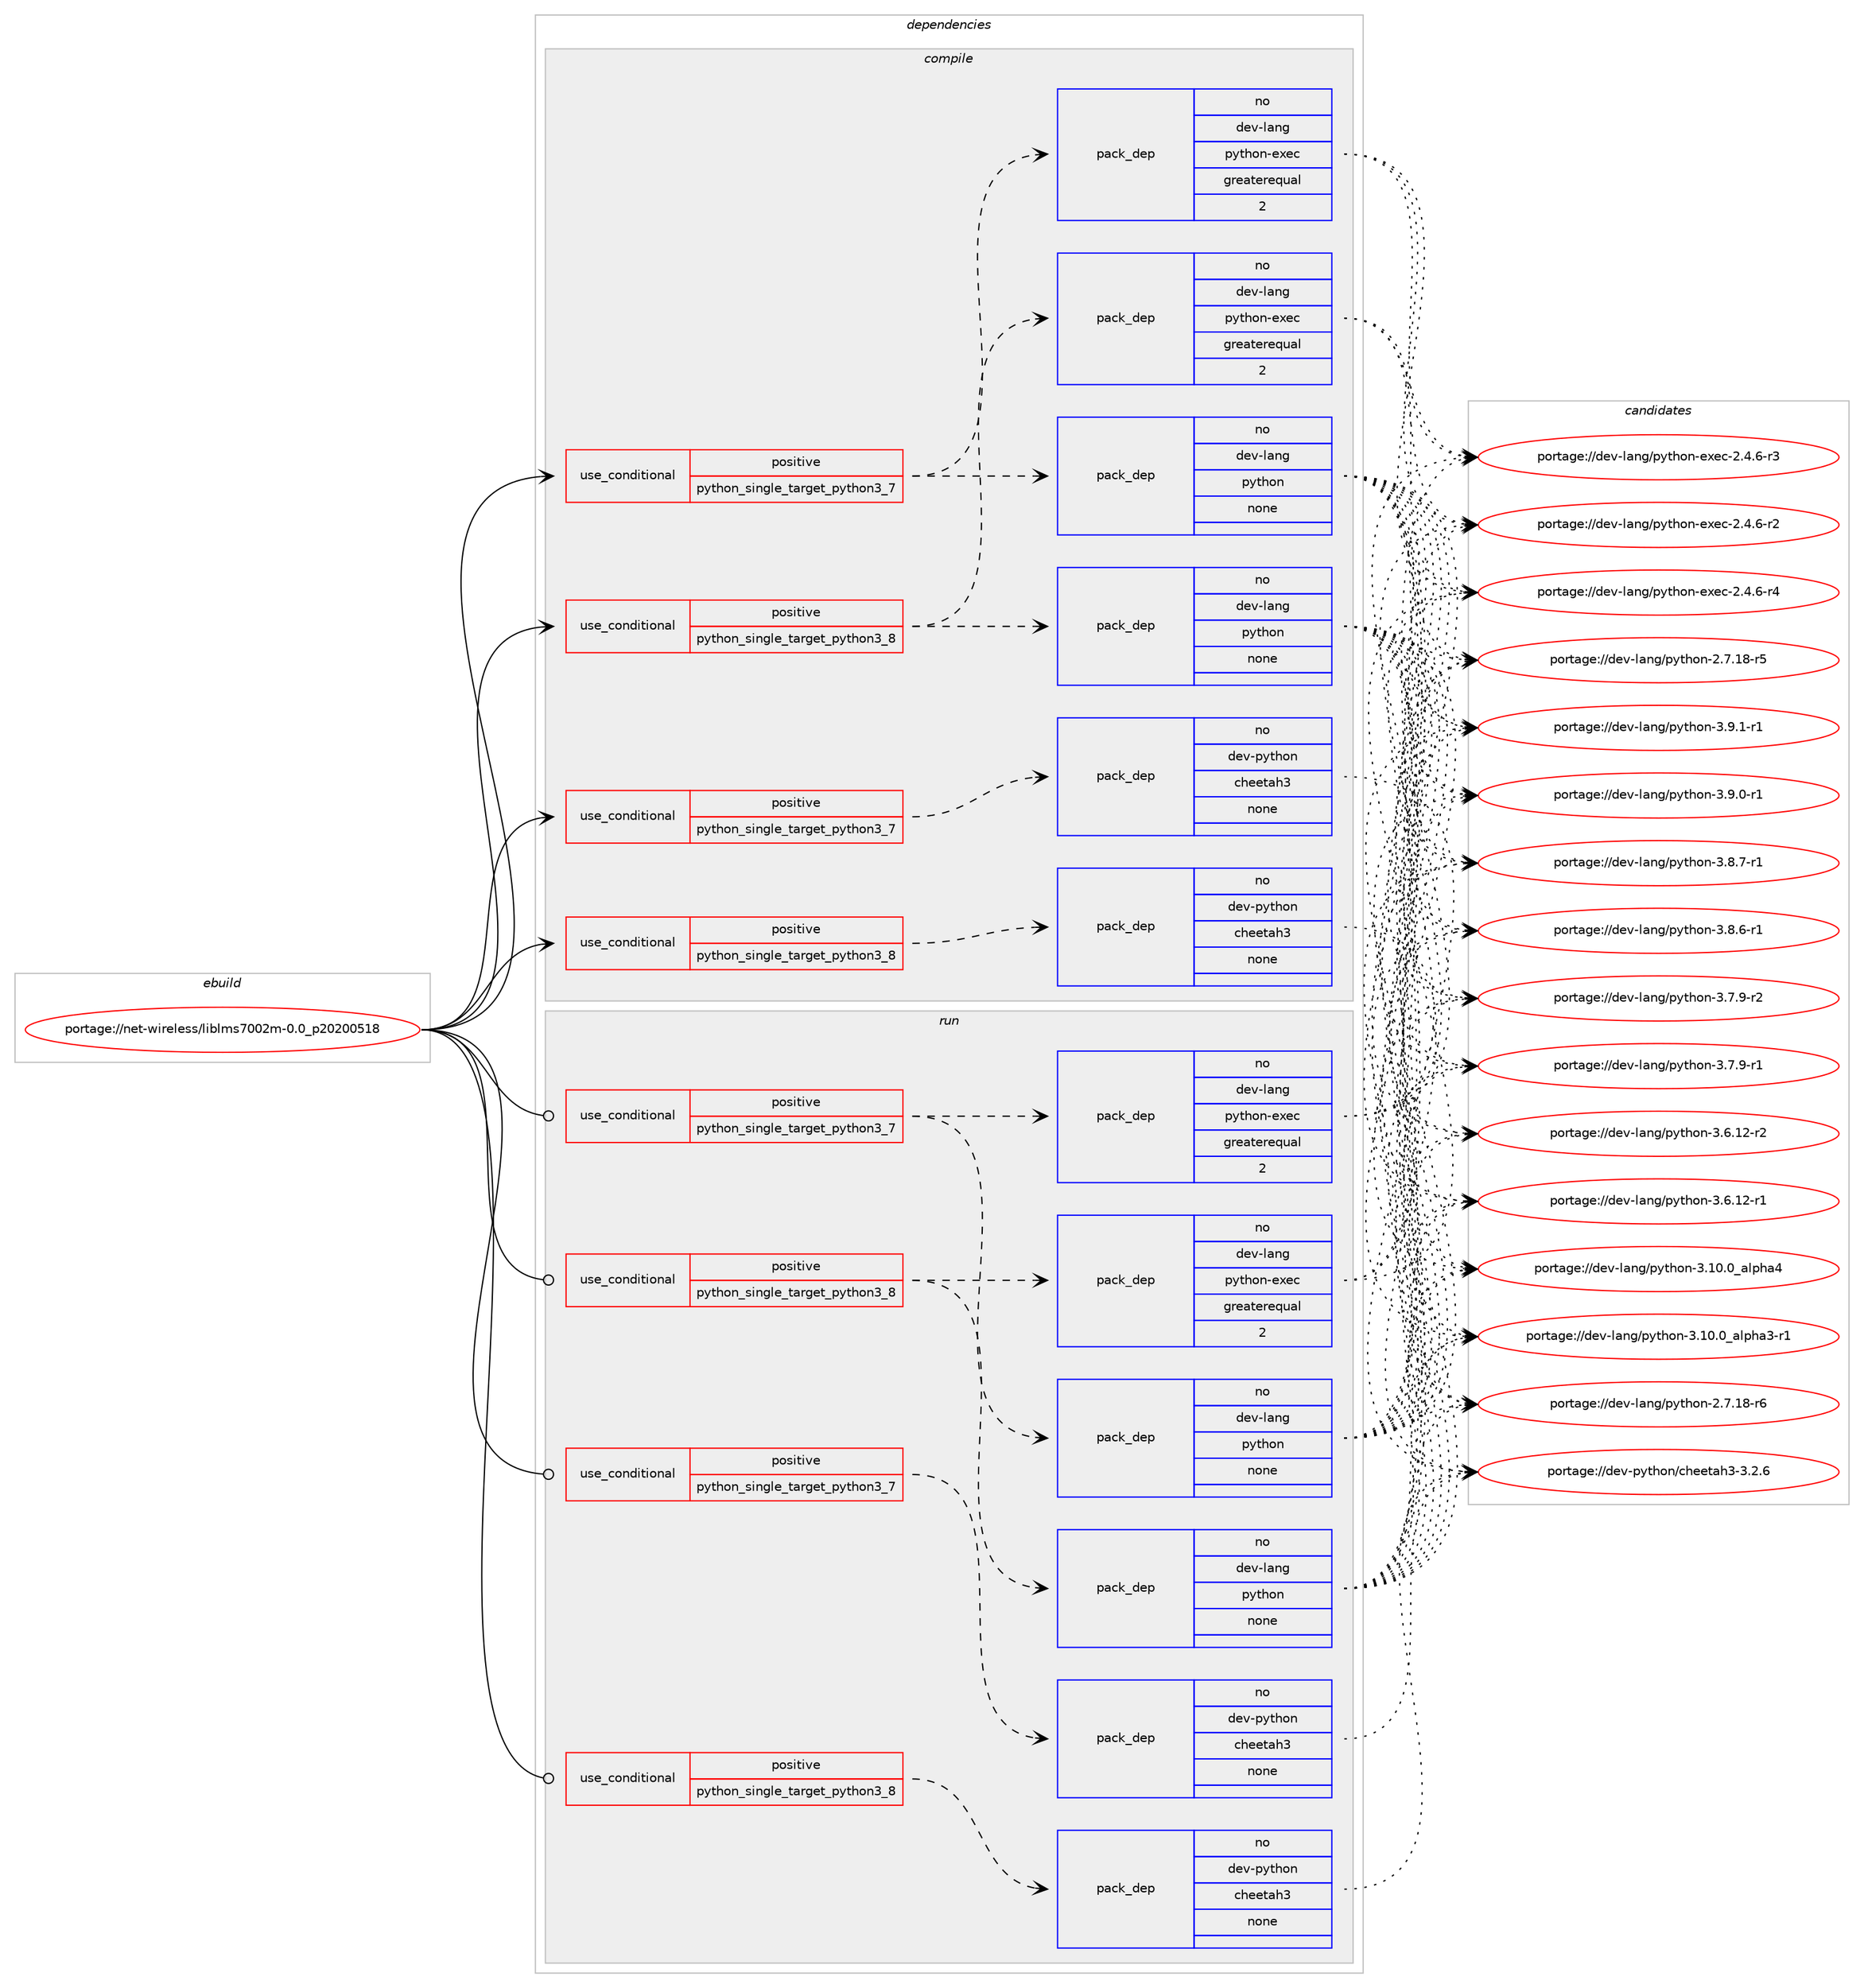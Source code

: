 digraph prolog {

# *************
# Graph options
# *************

newrank=true;
concentrate=true;
compound=true;
graph [rankdir=LR,fontname=Helvetica,fontsize=10,ranksep=1.5];#, ranksep=2.5, nodesep=0.2];
edge  [arrowhead=vee];
node  [fontname=Helvetica,fontsize=10];

# **********
# The ebuild
# **********

subgraph cluster_leftcol {
color=gray;
rank=same;
label=<<i>ebuild</i>>;
id [label="portage://net-wireless/liblms7002m-0.0_p20200518", color=red, width=4, href="../net-wireless/liblms7002m-0.0_p20200518.svg"];
}

# ****************
# The dependencies
# ****************

subgraph cluster_midcol {
color=gray;
label=<<i>dependencies</i>>;
subgraph cluster_compile {
fillcolor="#eeeeee";
style=filled;
label=<<i>compile</i>>;
subgraph cond6326 {
dependency20529 [label=<<TABLE BORDER="0" CELLBORDER="1" CELLSPACING="0" CELLPADDING="4"><TR><TD ROWSPAN="3" CELLPADDING="10">use_conditional</TD></TR><TR><TD>positive</TD></TR><TR><TD>python_single_target_python3_7</TD></TR></TABLE>>, shape=none, color=red];
subgraph pack14042 {
dependency20530 [label=<<TABLE BORDER="0" CELLBORDER="1" CELLSPACING="0" CELLPADDING="4" WIDTH="220"><TR><TD ROWSPAN="6" CELLPADDING="30">pack_dep</TD></TR><TR><TD WIDTH="110">no</TD></TR><TR><TD>dev-lang</TD></TR><TR><TD>python</TD></TR><TR><TD>none</TD></TR><TR><TD></TD></TR></TABLE>>, shape=none, color=blue];
}
dependency20529:e -> dependency20530:w [weight=20,style="dashed",arrowhead="vee"];
subgraph pack14043 {
dependency20531 [label=<<TABLE BORDER="0" CELLBORDER="1" CELLSPACING="0" CELLPADDING="4" WIDTH="220"><TR><TD ROWSPAN="6" CELLPADDING="30">pack_dep</TD></TR><TR><TD WIDTH="110">no</TD></TR><TR><TD>dev-lang</TD></TR><TR><TD>python-exec</TD></TR><TR><TD>greaterequal</TD></TR><TR><TD>2</TD></TR></TABLE>>, shape=none, color=blue];
}
dependency20529:e -> dependency20531:w [weight=20,style="dashed",arrowhead="vee"];
}
id:e -> dependency20529:w [weight=20,style="solid",arrowhead="vee"];
subgraph cond6327 {
dependency20532 [label=<<TABLE BORDER="0" CELLBORDER="1" CELLSPACING="0" CELLPADDING="4"><TR><TD ROWSPAN="3" CELLPADDING="10">use_conditional</TD></TR><TR><TD>positive</TD></TR><TR><TD>python_single_target_python3_7</TD></TR></TABLE>>, shape=none, color=red];
subgraph pack14044 {
dependency20533 [label=<<TABLE BORDER="0" CELLBORDER="1" CELLSPACING="0" CELLPADDING="4" WIDTH="220"><TR><TD ROWSPAN="6" CELLPADDING="30">pack_dep</TD></TR><TR><TD WIDTH="110">no</TD></TR><TR><TD>dev-python</TD></TR><TR><TD>cheetah3</TD></TR><TR><TD>none</TD></TR><TR><TD></TD></TR></TABLE>>, shape=none, color=blue];
}
dependency20532:e -> dependency20533:w [weight=20,style="dashed",arrowhead="vee"];
}
id:e -> dependency20532:w [weight=20,style="solid",arrowhead="vee"];
subgraph cond6328 {
dependency20534 [label=<<TABLE BORDER="0" CELLBORDER="1" CELLSPACING="0" CELLPADDING="4"><TR><TD ROWSPAN="3" CELLPADDING="10">use_conditional</TD></TR><TR><TD>positive</TD></TR><TR><TD>python_single_target_python3_8</TD></TR></TABLE>>, shape=none, color=red];
subgraph pack14045 {
dependency20535 [label=<<TABLE BORDER="0" CELLBORDER="1" CELLSPACING="0" CELLPADDING="4" WIDTH="220"><TR><TD ROWSPAN="6" CELLPADDING="30">pack_dep</TD></TR><TR><TD WIDTH="110">no</TD></TR><TR><TD>dev-lang</TD></TR><TR><TD>python</TD></TR><TR><TD>none</TD></TR><TR><TD></TD></TR></TABLE>>, shape=none, color=blue];
}
dependency20534:e -> dependency20535:w [weight=20,style="dashed",arrowhead="vee"];
subgraph pack14046 {
dependency20536 [label=<<TABLE BORDER="0" CELLBORDER="1" CELLSPACING="0" CELLPADDING="4" WIDTH="220"><TR><TD ROWSPAN="6" CELLPADDING="30">pack_dep</TD></TR><TR><TD WIDTH="110">no</TD></TR><TR><TD>dev-lang</TD></TR><TR><TD>python-exec</TD></TR><TR><TD>greaterequal</TD></TR><TR><TD>2</TD></TR></TABLE>>, shape=none, color=blue];
}
dependency20534:e -> dependency20536:w [weight=20,style="dashed",arrowhead="vee"];
}
id:e -> dependency20534:w [weight=20,style="solid",arrowhead="vee"];
subgraph cond6329 {
dependency20537 [label=<<TABLE BORDER="0" CELLBORDER="1" CELLSPACING="0" CELLPADDING="4"><TR><TD ROWSPAN="3" CELLPADDING="10">use_conditional</TD></TR><TR><TD>positive</TD></TR><TR><TD>python_single_target_python3_8</TD></TR></TABLE>>, shape=none, color=red];
subgraph pack14047 {
dependency20538 [label=<<TABLE BORDER="0" CELLBORDER="1" CELLSPACING="0" CELLPADDING="4" WIDTH="220"><TR><TD ROWSPAN="6" CELLPADDING="30">pack_dep</TD></TR><TR><TD WIDTH="110">no</TD></TR><TR><TD>dev-python</TD></TR><TR><TD>cheetah3</TD></TR><TR><TD>none</TD></TR><TR><TD></TD></TR></TABLE>>, shape=none, color=blue];
}
dependency20537:e -> dependency20538:w [weight=20,style="dashed",arrowhead="vee"];
}
id:e -> dependency20537:w [weight=20,style="solid",arrowhead="vee"];
}
subgraph cluster_compileandrun {
fillcolor="#eeeeee";
style=filled;
label=<<i>compile and run</i>>;
}
subgraph cluster_run {
fillcolor="#eeeeee";
style=filled;
label=<<i>run</i>>;
subgraph cond6330 {
dependency20539 [label=<<TABLE BORDER="0" CELLBORDER="1" CELLSPACING="0" CELLPADDING="4"><TR><TD ROWSPAN="3" CELLPADDING="10">use_conditional</TD></TR><TR><TD>positive</TD></TR><TR><TD>python_single_target_python3_7</TD></TR></TABLE>>, shape=none, color=red];
subgraph pack14048 {
dependency20540 [label=<<TABLE BORDER="0" CELLBORDER="1" CELLSPACING="0" CELLPADDING="4" WIDTH="220"><TR><TD ROWSPAN="6" CELLPADDING="30">pack_dep</TD></TR><TR><TD WIDTH="110">no</TD></TR><TR><TD>dev-lang</TD></TR><TR><TD>python</TD></TR><TR><TD>none</TD></TR><TR><TD></TD></TR></TABLE>>, shape=none, color=blue];
}
dependency20539:e -> dependency20540:w [weight=20,style="dashed",arrowhead="vee"];
subgraph pack14049 {
dependency20541 [label=<<TABLE BORDER="0" CELLBORDER="1" CELLSPACING="0" CELLPADDING="4" WIDTH="220"><TR><TD ROWSPAN="6" CELLPADDING="30">pack_dep</TD></TR><TR><TD WIDTH="110">no</TD></TR><TR><TD>dev-lang</TD></TR><TR><TD>python-exec</TD></TR><TR><TD>greaterequal</TD></TR><TR><TD>2</TD></TR></TABLE>>, shape=none, color=blue];
}
dependency20539:e -> dependency20541:w [weight=20,style="dashed",arrowhead="vee"];
}
id:e -> dependency20539:w [weight=20,style="solid",arrowhead="odot"];
subgraph cond6331 {
dependency20542 [label=<<TABLE BORDER="0" CELLBORDER="1" CELLSPACING="0" CELLPADDING="4"><TR><TD ROWSPAN="3" CELLPADDING="10">use_conditional</TD></TR><TR><TD>positive</TD></TR><TR><TD>python_single_target_python3_7</TD></TR></TABLE>>, shape=none, color=red];
subgraph pack14050 {
dependency20543 [label=<<TABLE BORDER="0" CELLBORDER="1" CELLSPACING="0" CELLPADDING="4" WIDTH="220"><TR><TD ROWSPAN="6" CELLPADDING="30">pack_dep</TD></TR><TR><TD WIDTH="110">no</TD></TR><TR><TD>dev-python</TD></TR><TR><TD>cheetah3</TD></TR><TR><TD>none</TD></TR><TR><TD></TD></TR></TABLE>>, shape=none, color=blue];
}
dependency20542:e -> dependency20543:w [weight=20,style="dashed",arrowhead="vee"];
}
id:e -> dependency20542:w [weight=20,style="solid",arrowhead="odot"];
subgraph cond6332 {
dependency20544 [label=<<TABLE BORDER="0" CELLBORDER="1" CELLSPACING="0" CELLPADDING="4"><TR><TD ROWSPAN="3" CELLPADDING="10">use_conditional</TD></TR><TR><TD>positive</TD></TR><TR><TD>python_single_target_python3_8</TD></TR></TABLE>>, shape=none, color=red];
subgraph pack14051 {
dependency20545 [label=<<TABLE BORDER="0" CELLBORDER="1" CELLSPACING="0" CELLPADDING="4" WIDTH="220"><TR><TD ROWSPAN="6" CELLPADDING="30">pack_dep</TD></TR><TR><TD WIDTH="110">no</TD></TR><TR><TD>dev-lang</TD></TR><TR><TD>python</TD></TR><TR><TD>none</TD></TR><TR><TD></TD></TR></TABLE>>, shape=none, color=blue];
}
dependency20544:e -> dependency20545:w [weight=20,style="dashed",arrowhead="vee"];
subgraph pack14052 {
dependency20546 [label=<<TABLE BORDER="0" CELLBORDER="1" CELLSPACING="0" CELLPADDING="4" WIDTH="220"><TR><TD ROWSPAN="6" CELLPADDING="30">pack_dep</TD></TR><TR><TD WIDTH="110">no</TD></TR><TR><TD>dev-lang</TD></TR><TR><TD>python-exec</TD></TR><TR><TD>greaterequal</TD></TR><TR><TD>2</TD></TR></TABLE>>, shape=none, color=blue];
}
dependency20544:e -> dependency20546:w [weight=20,style="dashed",arrowhead="vee"];
}
id:e -> dependency20544:w [weight=20,style="solid",arrowhead="odot"];
subgraph cond6333 {
dependency20547 [label=<<TABLE BORDER="0" CELLBORDER="1" CELLSPACING="0" CELLPADDING="4"><TR><TD ROWSPAN="3" CELLPADDING="10">use_conditional</TD></TR><TR><TD>positive</TD></TR><TR><TD>python_single_target_python3_8</TD></TR></TABLE>>, shape=none, color=red];
subgraph pack14053 {
dependency20548 [label=<<TABLE BORDER="0" CELLBORDER="1" CELLSPACING="0" CELLPADDING="4" WIDTH="220"><TR><TD ROWSPAN="6" CELLPADDING="30">pack_dep</TD></TR><TR><TD WIDTH="110">no</TD></TR><TR><TD>dev-python</TD></TR><TR><TD>cheetah3</TD></TR><TR><TD>none</TD></TR><TR><TD></TD></TR></TABLE>>, shape=none, color=blue];
}
dependency20547:e -> dependency20548:w [weight=20,style="dashed",arrowhead="vee"];
}
id:e -> dependency20547:w [weight=20,style="solid",arrowhead="odot"];
}
}

# **************
# The candidates
# **************

subgraph cluster_choices {
rank=same;
color=gray;
label=<<i>candidates</i>>;

subgraph choice14042 {
color=black;
nodesep=1;
choice1001011184510897110103471121211161041111104551465746494511449 [label="portage://dev-lang/python-3.9.1-r1", color=red, width=4,href="../dev-lang/python-3.9.1-r1.svg"];
choice1001011184510897110103471121211161041111104551465746484511449 [label="portage://dev-lang/python-3.9.0-r1", color=red, width=4,href="../dev-lang/python-3.9.0-r1.svg"];
choice1001011184510897110103471121211161041111104551465646554511449 [label="portage://dev-lang/python-3.8.7-r1", color=red, width=4,href="../dev-lang/python-3.8.7-r1.svg"];
choice1001011184510897110103471121211161041111104551465646544511449 [label="portage://dev-lang/python-3.8.6-r1", color=red, width=4,href="../dev-lang/python-3.8.6-r1.svg"];
choice1001011184510897110103471121211161041111104551465546574511450 [label="portage://dev-lang/python-3.7.9-r2", color=red, width=4,href="../dev-lang/python-3.7.9-r2.svg"];
choice1001011184510897110103471121211161041111104551465546574511449 [label="portage://dev-lang/python-3.7.9-r1", color=red, width=4,href="../dev-lang/python-3.7.9-r1.svg"];
choice100101118451089711010347112121116104111110455146544649504511450 [label="portage://dev-lang/python-3.6.12-r2", color=red, width=4,href="../dev-lang/python-3.6.12-r2.svg"];
choice100101118451089711010347112121116104111110455146544649504511449 [label="portage://dev-lang/python-3.6.12-r1", color=red, width=4,href="../dev-lang/python-3.6.12-r1.svg"];
choice1001011184510897110103471121211161041111104551464948464895971081121049752 [label="portage://dev-lang/python-3.10.0_alpha4", color=red, width=4,href="../dev-lang/python-3.10.0_alpha4.svg"];
choice10010111845108971101034711212111610411111045514649484648959710811210497514511449 [label="portage://dev-lang/python-3.10.0_alpha3-r1", color=red, width=4,href="../dev-lang/python-3.10.0_alpha3-r1.svg"];
choice100101118451089711010347112121116104111110455046554649564511454 [label="portage://dev-lang/python-2.7.18-r6", color=red, width=4,href="../dev-lang/python-2.7.18-r6.svg"];
choice100101118451089711010347112121116104111110455046554649564511453 [label="portage://dev-lang/python-2.7.18-r5", color=red, width=4,href="../dev-lang/python-2.7.18-r5.svg"];
dependency20530:e -> choice1001011184510897110103471121211161041111104551465746494511449:w [style=dotted,weight="100"];
dependency20530:e -> choice1001011184510897110103471121211161041111104551465746484511449:w [style=dotted,weight="100"];
dependency20530:e -> choice1001011184510897110103471121211161041111104551465646554511449:w [style=dotted,weight="100"];
dependency20530:e -> choice1001011184510897110103471121211161041111104551465646544511449:w [style=dotted,weight="100"];
dependency20530:e -> choice1001011184510897110103471121211161041111104551465546574511450:w [style=dotted,weight="100"];
dependency20530:e -> choice1001011184510897110103471121211161041111104551465546574511449:w [style=dotted,weight="100"];
dependency20530:e -> choice100101118451089711010347112121116104111110455146544649504511450:w [style=dotted,weight="100"];
dependency20530:e -> choice100101118451089711010347112121116104111110455146544649504511449:w [style=dotted,weight="100"];
dependency20530:e -> choice1001011184510897110103471121211161041111104551464948464895971081121049752:w [style=dotted,weight="100"];
dependency20530:e -> choice10010111845108971101034711212111610411111045514649484648959710811210497514511449:w [style=dotted,weight="100"];
dependency20530:e -> choice100101118451089711010347112121116104111110455046554649564511454:w [style=dotted,weight="100"];
dependency20530:e -> choice100101118451089711010347112121116104111110455046554649564511453:w [style=dotted,weight="100"];
}
subgraph choice14043 {
color=black;
nodesep=1;
choice10010111845108971101034711212111610411111045101120101994550465246544511452 [label="portage://dev-lang/python-exec-2.4.6-r4", color=red, width=4,href="../dev-lang/python-exec-2.4.6-r4.svg"];
choice10010111845108971101034711212111610411111045101120101994550465246544511451 [label="portage://dev-lang/python-exec-2.4.6-r3", color=red, width=4,href="../dev-lang/python-exec-2.4.6-r3.svg"];
choice10010111845108971101034711212111610411111045101120101994550465246544511450 [label="portage://dev-lang/python-exec-2.4.6-r2", color=red, width=4,href="../dev-lang/python-exec-2.4.6-r2.svg"];
dependency20531:e -> choice10010111845108971101034711212111610411111045101120101994550465246544511452:w [style=dotted,weight="100"];
dependency20531:e -> choice10010111845108971101034711212111610411111045101120101994550465246544511451:w [style=dotted,weight="100"];
dependency20531:e -> choice10010111845108971101034711212111610411111045101120101994550465246544511450:w [style=dotted,weight="100"];
}
subgraph choice14044 {
color=black;
nodesep=1;
choice1001011184511212111610411111047991041011011169710451455146504654 [label="portage://dev-python/cheetah3-3.2.6", color=red, width=4,href="../dev-python/cheetah3-3.2.6.svg"];
dependency20533:e -> choice1001011184511212111610411111047991041011011169710451455146504654:w [style=dotted,weight="100"];
}
subgraph choice14045 {
color=black;
nodesep=1;
choice1001011184510897110103471121211161041111104551465746494511449 [label="portage://dev-lang/python-3.9.1-r1", color=red, width=4,href="../dev-lang/python-3.9.1-r1.svg"];
choice1001011184510897110103471121211161041111104551465746484511449 [label="portage://dev-lang/python-3.9.0-r1", color=red, width=4,href="../dev-lang/python-3.9.0-r1.svg"];
choice1001011184510897110103471121211161041111104551465646554511449 [label="portage://dev-lang/python-3.8.7-r1", color=red, width=4,href="../dev-lang/python-3.8.7-r1.svg"];
choice1001011184510897110103471121211161041111104551465646544511449 [label="portage://dev-lang/python-3.8.6-r1", color=red, width=4,href="../dev-lang/python-3.8.6-r1.svg"];
choice1001011184510897110103471121211161041111104551465546574511450 [label="portage://dev-lang/python-3.7.9-r2", color=red, width=4,href="../dev-lang/python-3.7.9-r2.svg"];
choice1001011184510897110103471121211161041111104551465546574511449 [label="portage://dev-lang/python-3.7.9-r1", color=red, width=4,href="../dev-lang/python-3.7.9-r1.svg"];
choice100101118451089711010347112121116104111110455146544649504511450 [label="portage://dev-lang/python-3.6.12-r2", color=red, width=4,href="../dev-lang/python-3.6.12-r2.svg"];
choice100101118451089711010347112121116104111110455146544649504511449 [label="portage://dev-lang/python-3.6.12-r1", color=red, width=4,href="../dev-lang/python-3.6.12-r1.svg"];
choice1001011184510897110103471121211161041111104551464948464895971081121049752 [label="portage://dev-lang/python-3.10.0_alpha4", color=red, width=4,href="../dev-lang/python-3.10.0_alpha4.svg"];
choice10010111845108971101034711212111610411111045514649484648959710811210497514511449 [label="portage://dev-lang/python-3.10.0_alpha3-r1", color=red, width=4,href="../dev-lang/python-3.10.0_alpha3-r1.svg"];
choice100101118451089711010347112121116104111110455046554649564511454 [label="portage://dev-lang/python-2.7.18-r6", color=red, width=4,href="../dev-lang/python-2.7.18-r6.svg"];
choice100101118451089711010347112121116104111110455046554649564511453 [label="portage://dev-lang/python-2.7.18-r5", color=red, width=4,href="../dev-lang/python-2.7.18-r5.svg"];
dependency20535:e -> choice1001011184510897110103471121211161041111104551465746494511449:w [style=dotted,weight="100"];
dependency20535:e -> choice1001011184510897110103471121211161041111104551465746484511449:w [style=dotted,weight="100"];
dependency20535:e -> choice1001011184510897110103471121211161041111104551465646554511449:w [style=dotted,weight="100"];
dependency20535:e -> choice1001011184510897110103471121211161041111104551465646544511449:w [style=dotted,weight="100"];
dependency20535:e -> choice1001011184510897110103471121211161041111104551465546574511450:w [style=dotted,weight="100"];
dependency20535:e -> choice1001011184510897110103471121211161041111104551465546574511449:w [style=dotted,weight="100"];
dependency20535:e -> choice100101118451089711010347112121116104111110455146544649504511450:w [style=dotted,weight="100"];
dependency20535:e -> choice100101118451089711010347112121116104111110455146544649504511449:w [style=dotted,weight="100"];
dependency20535:e -> choice1001011184510897110103471121211161041111104551464948464895971081121049752:w [style=dotted,weight="100"];
dependency20535:e -> choice10010111845108971101034711212111610411111045514649484648959710811210497514511449:w [style=dotted,weight="100"];
dependency20535:e -> choice100101118451089711010347112121116104111110455046554649564511454:w [style=dotted,weight="100"];
dependency20535:e -> choice100101118451089711010347112121116104111110455046554649564511453:w [style=dotted,weight="100"];
}
subgraph choice14046 {
color=black;
nodesep=1;
choice10010111845108971101034711212111610411111045101120101994550465246544511452 [label="portage://dev-lang/python-exec-2.4.6-r4", color=red, width=4,href="../dev-lang/python-exec-2.4.6-r4.svg"];
choice10010111845108971101034711212111610411111045101120101994550465246544511451 [label="portage://dev-lang/python-exec-2.4.6-r3", color=red, width=4,href="../dev-lang/python-exec-2.4.6-r3.svg"];
choice10010111845108971101034711212111610411111045101120101994550465246544511450 [label="portage://dev-lang/python-exec-2.4.6-r2", color=red, width=4,href="../dev-lang/python-exec-2.4.6-r2.svg"];
dependency20536:e -> choice10010111845108971101034711212111610411111045101120101994550465246544511452:w [style=dotted,weight="100"];
dependency20536:e -> choice10010111845108971101034711212111610411111045101120101994550465246544511451:w [style=dotted,weight="100"];
dependency20536:e -> choice10010111845108971101034711212111610411111045101120101994550465246544511450:w [style=dotted,weight="100"];
}
subgraph choice14047 {
color=black;
nodesep=1;
choice1001011184511212111610411111047991041011011169710451455146504654 [label="portage://dev-python/cheetah3-3.2.6", color=red, width=4,href="../dev-python/cheetah3-3.2.6.svg"];
dependency20538:e -> choice1001011184511212111610411111047991041011011169710451455146504654:w [style=dotted,weight="100"];
}
subgraph choice14048 {
color=black;
nodesep=1;
choice1001011184510897110103471121211161041111104551465746494511449 [label="portage://dev-lang/python-3.9.1-r1", color=red, width=4,href="../dev-lang/python-3.9.1-r1.svg"];
choice1001011184510897110103471121211161041111104551465746484511449 [label="portage://dev-lang/python-3.9.0-r1", color=red, width=4,href="../dev-lang/python-3.9.0-r1.svg"];
choice1001011184510897110103471121211161041111104551465646554511449 [label="portage://dev-lang/python-3.8.7-r1", color=red, width=4,href="../dev-lang/python-3.8.7-r1.svg"];
choice1001011184510897110103471121211161041111104551465646544511449 [label="portage://dev-lang/python-3.8.6-r1", color=red, width=4,href="../dev-lang/python-3.8.6-r1.svg"];
choice1001011184510897110103471121211161041111104551465546574511450 [label="portage://dev-lang/python-3.7.9-r2", color=red, width=4,href="../dev-lang/python-3.7.9-r2.svg"];
choice1001011184510897110103471121211161041111104551465546574511449 [label="portage://dev-lang/python-3.7.9-r1", color=red, width=4,href="../dev-lang/python-3.7.9-r1.svg"];
choice100101118451089711010347112121116104111110455146544649504511450 [label="portage://dev-lang/python-3.6.12-r2", color=red, width=4,href="../dev-lang/python-3.6.12-r2.svg"];
choice100101118451089711010347112121116104111110455146544649504511449 [label="portage://dev-lang/python-3.6.12-r1", color=red, width=4,href="../dev-lang/python-3.6.12-r1.svg"];
choice1001011184510897110103471121211161041111104551464948464895971081121049752 [label="portage://dev-lang/python-3.10.0_alpha4", color=red, width=4,href="../dev-lang/python-3.10.0_alpha4.svg"];
choice10010111845108971101034711212111610411111045514649484648959710811210497514511449 [label="portage://dev-lang/python-3.10.0_alpha3-r1", color=red, width=4,href="../dev-lang/python-3.10.0_alpha3-r1.svg"];
choice100101118451089711010347112121116104111110455046554649564511454 [label="portage://dev-lang/python-2.7.18-r6", color=red, width=4,href="../dev-lang/python-2.7.18-r6.svg"];
choice100101118451089711010347112121116104111110455046554649564511453 [label="portage://dev-lang/python-2.7.18-r5", color=red, width=4,href="../dev-lang/python-2.7.18-r5.svg"];
dependency20540:e -> choice1001011184510897110103471121211161041111104551465746494511449:w [style=dotted,weight="100"];
dependency20540:e -> choice1001011184510897110103471121211161041111104551465746484511449:w [style=dotted,weight="100"];
dependency20540:e -> choice1001011184510897110103471121211161041111104551465646554511449:w [style=dotted,weight="100"];
dependency20540:e -> choice1001011184510897110103471121211161041111104551465646544511449:w [style=dotted,weight="100"];
dependency20540:e -> choice1001011184510897110103471121211161041111104551465546574511450:w [style=dotted,weight="100"];
dependency20540:e -> choice1001011184510897110103471121211161041111104551465546574511449:w [style=dotted,weight="100"];
dependency20540:e -> choice100101118451089711010347112121116104111110455146544649504511450:w [style=dotted,weight="100"];
dependency20540:e -> choice100101118451089711010347112121116104111110455146544649504511449:w [style=dotted,weight="100"];
dependency20540:e -> choice1001011184510897110103471121211161041111104551464948464895971081121049752:w [style=dotted,weight="100"];
dependency20540:e -> choice10010111845108971101034711212111610411111045514649484648959710811210497514511449:w [style=dotted,weight="100"];
dependency20540:e -> choice100101118451089711010347112121116104111110455046554649564511454:w [style=dotted,weight="100"];
dependency20540:e -> choice100101118451089711010347112121116104111110455046554649564511453:w [style=dotted,weight="100"];
}
subgraph choice14049 {
color=black;
nodesep=1;
choice10010111845108971101034711212111610411111045101120101994550465246544511452 [label="portage://dev-lang/python-exec-2.4.6-r4", color=red, width=4,href="../dev-lang/python-exec-2.4.6-r4.svg"];
choice10010111845108971101034711212111610411111045101120101994550465246544511451 [label="portage://dev-lang/python-exec-2.4.6-r3", color=red, width=4,href="../dev-lang/python-exec-2.4.6-r3.svg"];
choice10010111845108971101034711212111610411111045101120101994550465246544511450 [label="portage://dev-lang/python-exec-2.4.6-r2", color=red, width=4,href="../dev-lang/python-exec-2.4.6-r2.svg"];
dependency20541:e -> choice10010111845108971101034711212111610411111045101120101994550465246544511452:w [style=dotted,weight="100"];
dependency20541:e -> choice10010111845108971101034711212111610411111045101120101994550465246544511451:w [style=dotted,weight="100"];
dependency20541:e -> choice10010111845108971101034711212111610411111045101120101994550465246544511450:w [style=dotted,weight="100"];
}
subgraph choice14050 {
color=black;
nodesep=1;
choice1001011184511212111610411111047991041011011169710451455146504654 [label="portage://dev-python/cheetah3-3.2.6", color=red, width=4,href="../dev-python/cheetah3-3.2.6.svg"];
dependency20543:e -> choice1001011184511212111610411111047991041011011169710451455146504654:w [style=dotted,weight="100"];
}
subgraph choice14051 {
color=black;
nodesep=1;
choice1001011184510897110103471121211161041111104551465746494511449 [label="portage://dev-lang/python-3.9.1-r1", color=red, width=4,href="../dev-lang/python-3.9.1-r1.svg"];
choice1001011184510897110103471121211161041111104551465746484511449 [label="portage://dev-lang/python-3.9.0-r1", color=red, width=4,href="../dev-lang/python-3.9.0-r1.svg"];
choice1001011184510897110103471121211161041111104551465646554511449 [label="portage://dev-lang/python-3.8.7-r1", color=red, width=4,href="../dev-lang/python-3.8.7-r1.svg"];
choice1001011184510897110103471121211161041111104551465646544511449 [label="portage://dev-lang/python-3.8.6-r1", color=red, width=4,href="../dev-lang/python-3.8.6-r1.svg"];
choice1001011184510897110103471121211161041111104551465546574511450 [label="portage://dev-lang/python-3.7.9-r2", color=red, width=4,href="../dev-lang/python-3.7.9-r2.svg"];
choice1001011184510897110103471121211161041111104551465546574511449 [label="portage://dev-lang/python-3.7.9-r1", color=red, width=4,href="../dev-lang/python-3.7.9-r1.svg"];
choice100101118451089711010347112121116104111110455146544649504511450 [label="portage://dev-lang/python-3.6.12-r2", color=red, width=4,href="../dev-lang/python-3.6.12-r2.svg"];
choice100101118451089711010347112121116104111110455146544649504511449 [label="portage://dev-lang/python-3.6.12-r1", color=red, width=4,href="../dev-lang/python-3.6.12-r1.svg"];
choice1001011184510897110103471121211161041111104551464948464895971081121049752 [label="portage://dev-lang/python-3.10.0_alpha4", color=red, width=4,href="../dev-lang/python-3.10.0_alpha4.svg"];
choice10010111845108971101034711212111610411111045514649484648959710811210497514511449 [label="portage://dev-lang/python-3.10.0_alpha3-r1", color=red, width=4,href="../dev-lang/python-3.10.0_alpha3-r1.svg"];
choice100101118451089711010347112121116104111110455046554649564511454 [label="portage://dev-lang/python-2.7.18-r6", color=red, width=4,href="../dev-lang/python-2.7.18-r6.svg"];
choice100101118451089711010347112121116104111110455046554649564511453 [label="portage://dev-lang/python-2.7.18-r5", color=red, width=4,href="../dev-lang/python-2.7.18-r5.svg"];
dependency20545:e -> choice1001011184510897110103471121211161041111104551465746494511449:w [style=dotted,weight="100"];
dependency20545:e -> choice1001011184510897110103471121211161041111104551465746484511449:w [style=dotted,weight="100"];
dependency20545:e -> choice1001011184510897110103471121211161041111104551465646554511449:w [style=dotted,weight="100"];
dependency20545:e -> choice1001011184510897110103471121211161041111104551465646544511449:w [style=dotted,weight="100"];
dependency20545:e -> choice1001011184510897110103471121211161041111104551465546574511450:w [style=dotted,weight="100"];
dependency20545:e -> choice1001011184510897110103471121211161041111104551465546574511449:w [style=dotted,weight="100"];
dependency20545:e -> choice100101118451089711010347112121116104111110455146544649504511450:w [style=dotted,weight="100"];
dependency20545:e -> choice100101118451089711010347112121116104111110455146544649504511449:w [style=dotted,weight="100"];
dependency20545:e -> choice1001011184510897110103471121211161041111104551464948464895971081121049752:w [style=dotted,weight="100"];
dependency20545:e -> choice10010111845108971101034711212111610411111045514649484648959710811210497514511449:w [style=dotted,weight="100"];
dependency20545:e -> choice100101118451089711010347112121116104111110455046554649564511454:w [style=dotted,weight="100"];
dependency20545:e -> choice100101118451089711010347112121116104111110455046554649564511453:w [style=dotted,weight="100"];
}
subgraph choice14052 {
color=black;
nodesep=1;
choice10010111845108971101034711212111610411111045101120101994550465246544511452 [label="portage://dev-lang/python-exec-2.4.6-r4", color=red, width=4,href="../dev-lang/python-exec-2.4.6-r4.svg"];
choice10010111845108971101034711212111610411111045101120101994550465246544511451 [label="portage://dev-lang/python-exec-2.4.6-r3", color=red, width=4,href="../dev-lang/python-exec-2.4.6-r3.svg"];
choice10010111845108971101034711212111610411111045101120101994550465246544511450 [label="portage://dev-lang/python-exec-2.4.6-r2", color=red, width=4,href="../dev-lang/python-exec-2.4.6-r2.svg"];
dependency20546:e -> choice10010111845108971101034711212111610411111045101120101994550465246544511452:w [style=dotted,weight="100"];
dependency20546:e -> choice10010111845108971101034711212111610411111045101120101994550465246544511451:w [style=dotted,weight="100"];
dependency20546:e -> choice10010111845108971101034711212111610411111045101120101994550465246544511450:w [style=dotted,weight="100"];
}
subgraph choice14053 {
color=black;
nodesep=1;
choice1001011184511212111610411111047991041011011169710451455146504654 [label="portage://dev-python/cheetah3-3.2.6", color=red, width=4,href="../dev-python/cheetah3-3.2.6.svg"];
dependency20548:e -> choice1001011184511212111610411111047991041011011169710451455146504654:w [style=dotted,weight="100"];
}
}

}
